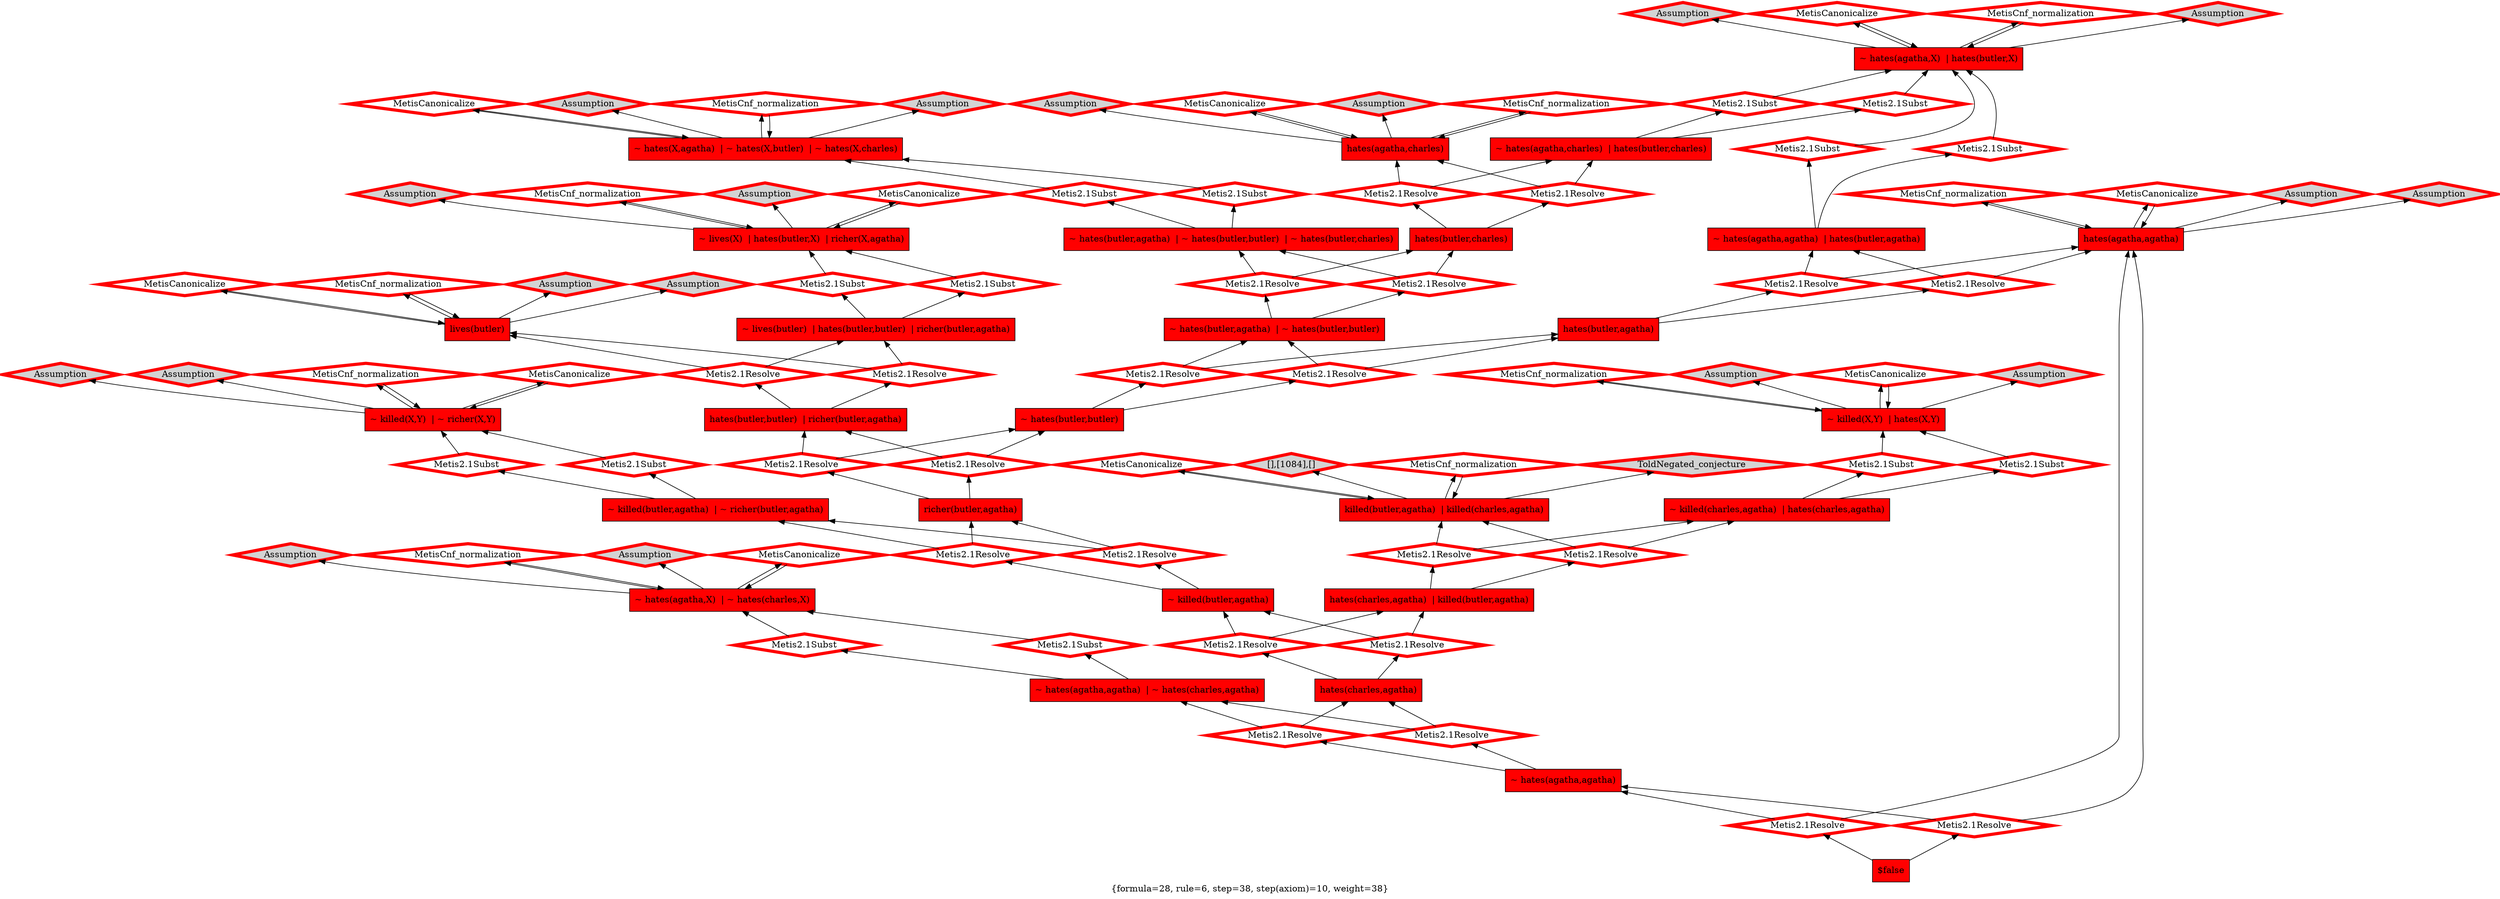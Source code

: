 digraph g 
{ rankdir=BT;
 labelloc=b label="{formula=28, rule=6, step=38, step(axiom)=10, weight=38}"  
 "x_1084" [ URL="http://inference-web.org/proofs/tptp/Solutions/PUZ/PUZ001-1/Metis---2.2/answer.owl#ns_prove_neither_charles_nor_butler_did_it_conclusion" color="black" shape="box" label="killed(butler,agatha)  | killed(charles,agatha)" fillcolor="red" style="filled"  ];
  "x_1222" [ URL="http://inference-web.org/proofs/tptp/Solutions/PUZ/PUZ001-1/Metis---2.2/answer.owl#ns_same_hates_conclusion" color="black" shape="box" label="~ hates(agatha,X)  | hates(butler,X)" fillcolor="red" style="filled"  ];
  "x_1139" [ color="black" shape="box" label="~ hates(X,agatha)  | ~ hates(X,butler)  | ~ hates(X,charles)" fillcolor="red" style="filled"  ];
  "x_1222" [ color="black" shape="box" label="~ hates(agatha,X)  | hates(butler,X)" fillcolor="red" style="filled"  ];
  "x_1139" [ URL="http://inference-web.org/proofs/tptp/Solutions/PUZ/PUZ001-1/Metis---2.2/answer.owl#ns_refute_0_16_conclusion" color="black" shape="box" label="~ hates(X,agatha)  | ~ hates(X,butler)  | ~ hates(X,charles)" fillcolor="red" style="filled"  ];
  "x_1086" [ color="black" shape="box" label="~ killed(X,Y)  | ~ richer(X,Y)" fillcolor="red" style="filled"  ];
  "x_1188" [ URL="http://inference-web.org/proofs/tptp/Solutions/PUZ/PUZ001-1/Metis---2.2/answer.owl#ns_different_hates_conclusion" color="black" shape="box" label="~ hates(agatha,X)  | ~ hates(charles,X)" fillcolor="red" style="filled"  ];
  "x_1230" [ URL="http://inference-web.org/proofs/tptp/Solutions/PUZ/PUZ001-1/Metis---2.2/answer.owl#ns_refute_0_27_conclusion" color="black" shape="box" label="$false" fillcolor="red" style="filled"  ];
  "x_1117" [ URL="http://inference-web.org/proofs/tptp/Solutions/PUZ/PUZ001-1/Metis---2.2/answer.owl#ns_refute_0_7_conclusion" color="black" shape="box" label="~ killed(butler,agatha)  | ~ richer(butler,agatha)" fillcolor="red" style="filled"  ];
  "x_1094" [ URL="http://inference-web.org/proofs/tptp/Solutions/PUZ/PUZ001-1/Metis---2.2/answer.owl#ns_refute_0_4_conclusion" color="black" shape="box" label="~ killed(charles,agatha)  | hates(charles,agatha)" fillcolor="red" style="filled"  ];
  "x_1139" [ color="black" shape="box" label="~ hates(X,agatha)  | ~ hates(X,butler)  | ~ hates(X,charles)" fillcolor="red" style="filled"  ];
  "x_1084" [ color="black" shape="box" label="killed(butler,agatha)  | killed(charles,agatha)" fillcolor="red" style="filled"  ];
  "x_1201" [ URL="http://inference-web.org/proofs/tptp/Solutions/PUZ/PUZ001-1/Metis---2.2/answer.owl#ns_agatha_hates_charles_conclusion" color="black" shape="box" label="hates(agatha,charles)" fillcolor="red" style="filled"  ];
  "x_1215" [ URL="http://inference-web.org/proofs/tptp/Solutions/PUZ/PUZ001-1/Metis---2.2/answer.owl#ns_refute_0_1_conclusion" color="black" shape="box" label="~ hates(agatha,agatha)  | ~ hates(charles,agatha)" fillcolor="red" style="filled"  ];
  "x_1179" [ color="black" shape="box" label="hates(charles,agatha)" fillcolor="red" style="filled"  ];
  "x_1098" [ URL="http://inference-web.org/proofs/tptp/Solutions/PUZ/PUZ001-1/Metis---2.2/answer.owl#ns_refute_0_24_conclusion" color="black" shape="box" label="~ killed(butler,agatha)" fillcolor="red" style="filled"  ];
  "x_1173" [ color="black" shape="box" label="~ hates(butler,agatha)  | ~ hates(butler,butler)" fillcolor="red" style="filled"  ];
  "x_1188" [ URL="http://inference-web.org/proofs/tptp/Solutions/PUZ/PUZ001-1/Metis---2.2/answer.owl#ns_refute_0_0_conclusion" color="black" shape="box" label="~ hates(agatha,X)  | ~ hates(charles,X)" fillcolor="red" style="filled"  ];
  "x_1140" [ URL="http://inference-web.org/proofs/tptp/Solutions/PUZ/PUZ001-1/Metis---2.2/answer.owl#ns_refute_0_9_conclusion" color="black" shape="box" label="~ lives(X)  | hates(butler,X)  | richer(X,agatha)" fillcolor="red" style="filled"  ];
  "x_1217" [ URL="http://inference-web.org/proofs/tptp/Solutions/PUZ/PUZ001-1/Metis---2.2/answer.owl#ns_refute_0_23_conclusion" color="black" shape="box" label="richer(butler,agatha)" fillcolor="red" style="filled"  ];
  "x_1103" [ color="black" shape="box" label="hates(charles,agatha)  | killed(butler,agatha)" fillcolor="red" style="filled"  ];
  "x_1179" [ URL="http://inference-web.org/proofs/tptp/Solutions/PUZ/PUZ001-1/Metis---2.2/answer.owl#ns_refute_0_25_conclusion" color="black" shape="box" label="hates(charles,agatha)" fillcolor="red" style="filled"  ];
  "x_1198" [ URL="http://inference-web.org/proofs/tptp/Solutions/PUZ/PUZ001-1/Metis---2.2/answer.owl#ns_refute_0_8_conclusion" color="black" shape="box" label="lives(butler)" fillcolor="red" style="filled"  ];
  "x_1178" [ color="black" shape="box" label="~ hates(agatha,agatha)" fillcolor="red" style="filled"  ];
  "x_1120" [ URL="http://inference-web.org/proofs/tptp/Solutions/PUZ/PUZ001-1/Metis---2.2/answer.owl#ns_refute_0_21_conclusion" color="black" shape="box" label="hates(butler,agatha)" fillcolor="red" style="filled"  ];
  "x_1084" [ color="black" shape="box" label="killed(butler,agatha)  | killed(charles,agatha)" fillcolor="red" style="filled"  ];
  "x_1086" [ URL="http://inference-web.org/proofs/tptp/Solutions/PUZ/PUZ001-1/Metis---2.2/answer.owl#ns_refute_0_6_conclusion" color="black" shape="box" label="~ killed(X,Y)  | ~ richer(X,Y)" fillcolor="red" style="filled"  ];
  "x_1140" [ URL="http://inference-web.org/proofs/tptp/Solutions/PUZ/PUZ001-1/Metis---2.2/answer.owl#ns_butler_hates_poor_conclusion" color="black" shape="box" label="~ lives(X)  | richer(X,agatha)  | hates(butler,X)" fillcolor="red" style="filled"  ];
  "x_1178" [ URL="http://inference-web.org/proofs/tptp/Solutions/PUZ/PUZ001-1/Metis---2.2/answer.owl#ns_refute_0_26_conclusion" color="black" shape="box" label="~ hates(agatha,agatha)" fillcolor="red" style="filled"  ];
  "x_1108" [ color="black" shape="box" label="~ killed(X,Y)  | hates(X,Y)" fillcolor="red" style="filled"  ];
  "x_1188" [ color="black" shape="box" label="~ hates(agatha,X)  | ~ hates(charles,X)" fillcolor="red" style="filled"  ];
  "x_1110" [ URL="http://inference-web.org/proofs/tptp/Solutions/PUZ/PUZ001-1/Metis---2.2/answer.owl#ns_refute_0_17_conclusion" color="black" shape="box" label="~ hates(butler,agatha)  | ~ hates(butler,butler)  | ~ hates(butler,charles)" fillcolor="red" style="filled"  ];
  "x_1189" [ color="black" shape="box" label="~ lives(butler)  | hates(butler,butler)  | richer(butler,agatha)" fillcolor="red" style="filled"  ];
  "x_1189" [ URL="http://inference-web.org/proofs/tptp/Solutions/PUZ/PUZ001-1/Metis---2.2/answer.owl#ns_refute_0_10_conclusion" color="black" shape="box" label="~ lives(butler)  | hates(butler,butler)  | richer(butler,agatha)" fillcolor="red" style="filled"  ];
  "x_1113" [ URL="http://inference-web.org/proofs/tptp/Solutions/PUZ/PUZ001-1/Metis---2.2/answer.owl#ns_refute_0_20_conclusion" color="black" shape="box" label="~ hates(agatha,agatha)  | hates(butler,agatha)" fillcolor="red" style="filled"  ];
  "x_1113" [ color="black" shape="box" label="~ hates(agatha,agatha)  | hates(butler,agatha)" fillcolor="red" style="filled"  ];
  "x_1198" [ color="black" shape="box" label="lives(butler)" fillcolor="red" style="filled"  ];
  "x_1117" [ color="black" shape="box" label="~ killed(butler,agatha)  | ~ richer(butler,agatha)" fillcolor="red" style="filled"  ];
  "x_1108" [ URL="http://inference-web.org/proofs/tptp/Solutions/PUZ/PUZ001-1/Metis---2.2/answer.owl#ns_killer_hates_victim_conclusion" color="black" shape="box" label="~ killed(X,Y)  | hates(X,Y)" fillcolor="red" style="filled"  ];
  "x_1108" [ URL="http://inference-web.org/proofs/tptp/Solutions/PUZ/PUZ001-1/Metis---2.2/answer.owl#ns_refute_0_3_conclusion" color="black" shape="box" label="~ killed(X,Y)  | hates(X,Y)" fillcolor="red" style="filled"  ];
  "x_1201" [ color="black" shape="box" label="hates(agatha,charles)" fillcolor="red" style="filled"  ];
  "x_1110" [ color="black" shape="box" label="~ hates(butler,agatha)  | ~ hates(butler,butler)  | ~ hates(butler,charles)" fillcolor="red" style="filled"  ];
  "x_1120" [ color="black" shape="box" label="hates(butler,agatha)" fillcolor="red" style="filled"  ];
  "x_1201" [ color="black" shape="box" label="hates(agatha,charles)" fillcolor="red" style="filled"  ];
  "x_1086" [ color="black" shape="box" label="~ killed(X,Y)  | ~ richer(X,Y)" fillcolor="red" style="filled"  ];
  "x_1222" [ URL="http://inference-web.org/proofs/tptp/Solutions/PUZ/PUZ001-1/Metis---2.2/answer.owl#ns_refute_0_13_conclusion" color="black" shape="box" label="~ hates(agatha,X)  | hates(butler,X)" fillcolor="red" style="filled"  ];
  "x_1173" [ URL="http://inference-web.org/proofs/tptp/Solutions/PUZ/PUZ001-1/Metis---2.2/answer.owl#ns_refute_0_18_conclusion" color="black" shape="box" label="~ hates(butler,agatha)  | ~ hates(butler,butler)" fillcolor="red" style="filled"  ];
  "x_1134" [ URL="http://inference-web.org/proofs/tptp/Solutions/PUZ/PUZ001-1/Metis---2.2/answer.owl#ns_refute_0_14_conclusion" color="black" shape="box" label="~ hates(agatha,charles)  | hates(butler,charles)" fillcolor="red" style="filled"  ];
  "x_1207" [ URL="http://inference-web.org/proofs/tptp/Solutions/PUZ/PUZ001-1/Metis---2.2/answer.owl#ns_refute_0_19_conclusion" color="black" shape="box" label="hates(agatha,agatha)" fillcolor="red" style="filled"  ];
  "x_1207" [ color="black" shape="box" label="hates(agatha,agatha)" fillcolor="red" style="filled"  ];
  "x_1130" [ URL="http://inference-web.org/proofs/tptp/Solutions/PUZ/PUZ001-1/Metis---2.2/answer.owl#ns_refute_0_11_conclusion" color="black" shape="box" label="hates(butler,butler)  | richer(butler,agatha)" fillcolor="red" style="filled"  ];
  "x_1235" [ color="black" shape="box" label="~ hates(butler,butler)" fillcolor="red" style="filled"  ];
  "x_1134" [ color="black" shape="box" label="~ hates(agatha,charles)  | hates(butler,charles)" fillcolor="red" style="filled"  ];
  "x_1198" [ URL="http://inference-web.org/proofs/tptp/Solutions/PUZ/PUZ001-1/Metis---2.2/answer.owl#ns_butler_conclusion" color="black" shape="box" label="lives(butler)" fillcolor="red" style="filled"  ];
  "x_1140" [ color="black" shape="box" label="~ lives(X)  | richer(X,agatha)  | hates(butler,X)" fillcolor="red" style="filled"  ];
  "x_1215" [ color="black" shape="box" label="~ hates(agatha,agatha)  | ~ hates(charles,agatha)" fillcolor="red" style="filled"  ];
  "x_1217" [ color="black" shape="box" label="richer(butler,agatha)" fillcolor="red" style="filled"  ];
  "x_1139" [ URL="http://inference-web.org/proofs/tptp/Solutions/PUZ/PUZ001-1/Metis---2.2/answer.owl#ns_no_one_hates_everyone_conclusion" color="black" shape="box" label="~ hates(X,agatha)  | ~ hates(X,butler)  | ~ hates(X,charles)" fillcolor="red" style="filled"  ];
  "x_1140" [ color="black" shape="box" label="~ lives(X)  | hates(butler,X)  | richer(X,agatha)" fillcolor="red" style="filled"  ];
  "x_1188" [ color="black" shape="box" label="~ hates(agatha,X)  | ~ hates(charles,X)" fillcolor="red" style="filled"  ];
  "x_1084" [ URL="http://inference-web.org/proofs/tptp/Solutions/PUZ/PUZ001-1/Metis---2.2/answer.owl#ns_refute_0_2_conclusion" color="black" shape="box" label="killed(butler,agatha)  | killed(charles,agatha)" fillcolor="red" style="filled"  ];
  "x_1207" [ color="black" shape="box" label="hates(agatha,agatha)" fillcolor="red" style="filled"  ];
  "x_1098" [ color="black" shape="box" label="~ killed(butler,agatha)" fillcolor="red" style="filled"  ];
  "x_1222" [ color="black" shape="box" label="~ hates(agatha,X)  | hates(butler,X)" fillcolor="red" style="filled"  ];
  "x_1207" [ URL="http://inference-web.org/proofs/tptp/Solutions/PUZ/PUZ001-1/Metis---2.2/answer.owl#ns_agatha_hates_agatha_conclusion" color="black" shape="box" label="hates(agatha,agatha)" fillcolor="red" style="filled"  ];
  "x_1201" [ URL="http://inference-web.org/proofs/tptp/Solutions/PUZ/PUZ001-1/Metis---2.2/answer.owl#ns_refute_0_12_conclusion" color="black" shape="box" label="hates(agatha,charles)" fillcolor="red" style="filled"  ];
  "x_1232" [ color="black" shape="box" label="hates(butler,charles)" fillcolor="red" style="filled"  ];
  "x_1103" [ URL="http://inference-web.org/proofs/tptp/Solutions/PUZ/PUZ001-1/Metis---2.2/answer.owl#ns_refute_0_5_conclusion" color="black" shape="box" label="hates(charles,agatha)  | killed(butler,agatha)" fillcolor="red" style="filled"  ];
  "x_1230" [ color="black" shape="box" label="$false" fillcolor="red" style="filled"  ];
  "x_1094" [ color="black" shape="box" label="~ killed(charles,agatha)  | hates(charles,agatha)" fillcolor="red" style="filled"  ];
  "x_1108" [ color="black" shape="box" label="~ killed(X,Y)  | hates(X,Y)" fillcolor="red" style="filled"  ];
  "x_1232" [ URL="http://inference-web.org/proofs/tptp/Solutions/PUZ/PUZ001-1/Metis---2.2/answer.owl#ns_refute_0_15_conclusion" color="black" shape="box" label="hates(butler,charles)" fillcolor="red" style="filled"  ];
  "x_1130" [ color="black" shape="box" label="hates(butler,butler)  | richer(butler,agatha)" fillcolor="red" style="filled"  ];
  "x_1235" [ URL="http://inference-web.org/proofs/tptp/Solutions/PUZ/PUZ001-1/Metis---2.2/answer.owl#ns_refute_0_22_conclusion" color="black" shape="box" label="~ hates(butler,butler)" fillcolor="red" style="filled"  ];
  "x_1198" [ color="black" shape="box" label="lives(butler)" fillcolor="red" style="filled"  ];
  "x_1086" [ URL="http://inference-web.org/proofs/tptp/Solutions/PUZ/PUZ001-1/Metis---2.2/answer.owl#ns_poorer_killer_conclusion" color="black" shape="box" label="~ killed(X,Y)  | ~ richer(X,Y)" fillcolor="red" style="filled"  ];
  "-18798af8:1242f141842:-73b5" [ URL="http://browser.inference-web.org/iwbrowser/BrowseNodeSet?url=http%3A%2F%2Finference-web.org%2Fproofs%2Ftptp%2FSolutions%2FPUZ%2FPUZ001-1%2FMetis---2.1%2Fanswer.owl%23ns_22" color="red" shape="diamond" label="Metis2.1Resolve" fillcolor="white" style="filled" penwidth="5"  ];
  "x_1235" -> "-18798af8:1242f141842:-73b5";
  "-18798af8:1242f141842:-73b5" -> "x_1120";
  "-18798af8:1242f141842:-73b5" -> "x_1173";
  "-18798af8:1242f141842:-7325" [ URL="http://browser.inference-web.org/iwbrowser/BrowseNodeSet?url=http%3A%2F%2Finference-web.org%2Fproofs%2Ftptp%2FSolutions%2FPUZ%2FPUZ001-1%2FMetis---2.2%2Fanswer.owl%23ns_refute_0_21" color="red" shape="diamond" label="Metis2.1Resolve" fillcolor="white" style="filled" penwidth="5"  ];
  "x_1120" -> "-18798af8:1242f141842:-7325";
  "-18798af8:1242f141842:-7325" -> "x_1113";
  "-18798af8:1242f141842:-7325" -> "x_1207";
  "-18798af8:1242f141842:-7329" [ URL="http://browser.inference-web.org/iwbrowser/BrowseNodeSet?url=http%3A%2F%2Finference-web.org%2Fproofs%2Ftptp%2FSolutions%2FPUZ%2FPUZ001-1%2FMetis---2.2%2Fanswer.owl%23ns_same_hates" color="red" shape="diamond" label="Assumption" fillcolor="lightgrey" style="filled" penwidth="5"  ];
  "x_1222" -> "-18798af8:1242f141842:-7329";
  "-18798af8:1242f141842:-7387" [ URL="http://browser.inference-web.org/iwbrowser/BrowseNodeSet?url=http%3A%2F%2Finference-web.org%2Fproofs%2Ftptp%2FSolutions%2FPUZ%2FPUZ001-1%2FMetis---2.1%2Fanswer.owl%23ns_19" color="red" shape="diamond" label="MetisCnf_normalization" fillcolor="white" style="filled" penwidth="5"  ];
  "x_1207" -> "-18798af8:1242f141842:-7387";
  "-18798af8:1242f141842:-7387" -> "x_1207";
  "-18798af8:1242f141842:-730f" [ URL="http://browser.inference-web.org/iwbrowser/BrowseNodeSet?url=http%3A%2F%2Finference-web.org%2Fproofs%2Ftptp%2FSolutions%2FPUZ%2FPUZ001-1%2FMetis---2.2%2Fanswer.owl%23ns_refute_0_4" color="red" shape="diamond" label="Metis2.1Subst" fillcolor="white" style="filled" penwidth="5"  ];
  "x_1094" -> "-18798af8:1242f141842:-730f";
  "-18798af8:1242f141842:-730f" -> "x_1108";
  "-18798af8:1242f141842:-73da" [ URL="http://browser.inference-web.org/iwbrowser/BrowseNodeSet?url=http%3A%2F%2Finference-web.org%2Fproofs%2Ftptp%2FSolutions%2FPUZ%2FPUZ001-1%2FMetis---2.1%2Fanswer.owl%23ns_1" color="red" shape="diamond" label="Metis2.1Subst" fillcolor="white" style="filled" penwidth="5"  ];
  "x_1215" -> "-18798af8:1242f141842:-73da";
  "-18798af8:1242f141842:-73da" -> "x_1188";
  "-18798af8:1242f141842:-731a" [ URL="http://browser.inference-web.org/iwbrowser/BrowseNodeSet?url=http%3A%2F%2Finference-web.org%2Fproofs%2Ftptp%2FSolutions%2FPUZ%2FPUZ001-1%2FMetis---2.2%2Fanswer.owl%23ns_refute_0_10" color="red" shape="diamond" label="Metis2.1Subst" fillcolor="white" style="filled" penwidth="5"  ];
  "x_1189" -> "-18798af8:1242f141842:-731a";
  "-18798af8:1242f141842:-731a" -> "x_1140";
  "-18798af8:1242f141842:-7373" [ URL="http://browser.inference-web.org/iwbrowser/BrowseNodeSet?url=http%3A%2F%2Finference-web.org%2Fproofs%2Ftptp%2FSolutions%2FPUZ%2FPUZ001-1%2FMetis---2.1%2Fanswer.owl%23ns_butler_hates_poor" color="red" shape="diamond" label="Assumption" fillcolor="lightgrey" style="filled" penwidth="5"  ];
  "x_1140" -> "-18798af8:1242f141842:-7373";
  "-18798af8:1242f141842:-7320" [ URL="http://browser.inference-web.org/iwbrowser/BrowseNodeSet?url=http%3A%2F%2Finference-web.org%2Fproofs%2Ftptp%2FSolutions%2FPUZ%2FPUZ001-1%2FMetis---2.2%2Fanswer.owl%23ns_refute_0_19" color="red" shape="diamond" label="MetisCanonicalize" fillcolor="white" style="filled" penwidth="5"  ];
  "x_1207" -> "-18798af8:1242f141842:-7320";
  "-18798af8:1242f141842:-7320" -> "x_1207";
  "-18798af8:1242f141842:-7380" [ URL="http://browser.inference-web.org/iwbrowser/BrowseNodeSet?url=http%3A%2F%2Finference-web.org%2Fproofs%2Ftptp%2FSolutions%2FPUZ%2FPUZ001-1%2FMetis---2.1%2Fanswer.owl%23ns_11" color="red" shape="diamond" label="Metis2.1Resolve" fillcolor="white" style="filled" penwidth="5"  ];
  "x_1130" -> "-18798af8:1242f141842:-7380";
  "-18798af8:1242f141842:-7380" -> "x_1189";
  "-18798af8:1242f141842:-7380" -> "x_1198";
  "-18798af8:1242f141842:-7383" [ URL="http://browser.inference-web.org/iwbrowser/BrowseNodeSet?url=http%3A%2F%2Finference-web.org%2Fproofs%2Ftptp%2FSolutions%2FPUZ%2FPUZ001-1%2FMetis---2.1%2Fanswer.owl%23ns_agatha_hates_agatha" color="red" shape="diamond" label="Assumption" fillcolor="lightgrey" style="filled" penwidth="5"  ];
  "x_1207" -> "-18798af8:1242f141842:-7383";
  "-18798af8:1242f141842:-7315" [ URL="http://browser.inference-web.org/iwbrowser/BrowseNodeSet?url=http%3A%2F%2Finference-web.org%2Fproofs%2Ftptp%2FSolutions%2FPUZ%2FPUZ001-1%2FMetis---2.2%2Fanswer.owl%23ns_refute_0_8" color="red" shape="diamond" label="MetisCanonicalize" fillcolor="white" style="filled" penwidth="5"  ];
  "x_1198" -> "-18798af8:1242f141842:-7315";
  "-18798af8:1242f141842:-7315" -> "x_1198";
  "-18798af8:1242f141842:-738b" [ URL="http://browser.inference-web.org/iwbrowser/BrowseNodeSet?url=http%3A%2F%2Finference-web.org%2Fproofs%2Ftptp%2FSolutions%2FPUZ%2FPUZ001-1%2FMetis---2.1%2Fanswer.owl%23ns_20" color="red" shape="diamond" label="Metis2.1Subst" fillcolor="white" style="filled" penwidth="5"  ];
  "x_1113" -> "-18798af8:1242f141842:-738b";
  "-18798af8:1242f141842:-738b" -> "x_1222";
  "-18798af8:1242f141842:-73ba" [ URL="http://browser.inference-web.org/iwbrowser/BrowseNodeSet?url=http%3A%2F%2Finference-web.org%2Fproofs%2Ftptp%2FSolutions%2FPUZ%2FPUZ001-1%2FMetis---2.1%2Fanswer.owl%23ns_23" color="red" shape="diamond" label="Metis2.1Resolve" fillcolor="white" style="filled" penwidth="5"  ];
  "x_1217" -> "-18798af8:1242f141842:-73ba";
  "-18798af8:1242f141842:-73ba" -> "x_1130";
  "-18798af8:1242f141842:-73ba" -> "x_1235";
  "-18798af8:1242f141842:-7330" [ URL="http://browser.inference-web.org/iwbrowser/BrowseNodeSet?url=http%3A%2F%2Finference-web.org%2Fproofs%2Ftptp%2FSolutions%2FPUZ%2FPUZ001-1%2FMetis---2.2%2Fanswer.owl%23ns_refute_0_15" color="red" shape="diamond" label="Metis2.1Resolve" fillcolor="white" style="filled" penwidth="5"  ];
  "x_1232" -> "-18798af8:1242f141842:-7330";
  "-18798af8:1242f141842:-7330" -> "x_1134";
  "-18798af8:1242f141842:-7330" -> "x_1201";
  "-18798af8:1242f141842:-7377" [ URL="http://browser.inference-web.org/iwbrowser/BrowseNodeSet?url=http%3A%2F%2Finference-web.org%2Fproofs%2Ftptp%2FSolutions%2FPUZ%2FPUZ001-1%2FMetis---2.1%2Fanswer.owl%23ns_9" color="red" shape="diamond" label="MetisCnf_normalization" fillcolor="white" style="filled" penwidth="5"  ];
  "x_1140" -> "-18798af8:1242f141842:-7377";
  "-18798af8:1242f141842:-7377" -> "x_1140";
  "-18798af8:1242f141842:-730a" [ URL="http://browser.inference-web.org/iwbrowser/BrowseNodeSet?url=http%3A%2F%2Finference-web.org%2Fproofs%2Ftptp%2FSolutions%2FPUZ%2FPUZ001-1%2FMetis---2.2%2Fanswer.owl%23ns_refute_0_2" color="red" shape="diamond" label="MetisCanonicalize" fillcolor="white" style="filled" penwidth="5"  ];
  "x_1084" -> "-18798af8:1242f141842:-730a";
  "-18798af8:1242f141842:-730a" -> "x_1084";
  "-18798af8:1242f141842:-733b" [ URL="http://browser.inference-web.org/iwbrowser/BrowseNodeSet?url=http%3A%2F%2Finference-web.org%2Fproofs%2Ftptp%2FSolutions%2FPUZ%2FPUZ001-1%2FMetis---2.2%2Fanswer.owl%23ns_refute_0_22" color="red" shape="diamond" label="Metis2.1Resolve" fillcolor="white" style="filled" penwidth="5"  ];
  "x_1235" -> "-18798af8:1242f141842:-733b";
  "-18798af8:1242f141842:-733b" -> "x_1120";
  "-18798af8:1242f141842:-733b" -> "x_1173";
  "-18798af8:1242f141842:-73ca" [ URL="http://browser.inference-web.org/iwbrowser/BrowseNodeSet?url=http%3A%2F%2Finference-web.org%2Fproofs%2Ftptp%2FSolutions%2FPUZ%2FPUZ001-1%2FMetis---2.1%2Fanswer.owl%23ns_24" color="red" shape="diamond" label="Metis2.1Resolve" fillcolor="white" style="filled" penwidth="5"  ];
  "x_1098" -> "-18798af8:1242f141842:-73ca";
  "-18798af8:1242f141842:-73ca" -> "x_1117";
  "-18798af8:1242f141842:-73ca" -> "x_1217";
  "-18798af8:1242f141842:-733f" [ URL="http://browser.inference-web.org/iwbrowser/BrowseNodeSet?url=http%3A%2F%2Finference-web.org%2Fproofs%2Ftptp%2FSolutions%2FPUZ%2FPUZ001-1%2FMetis---2.2%2Fanswer.owl%23ns_poorer_killer" color="red" shape="diamond" label="Assumption" fillcolor="lightgrey" style="filled" penwidth="5"  ];
  "x_1086" -> "-18798af8:1242f141842:-733f";
  "-18798af8:1242f141842:-737b" [ URL="http://browser.inference-web.org/iwbrowser/BrowseNodeSet?url=http%3A%2F%2Finference-web.org%2Fproofs%2Ftptp%2FSolutions%2FPUZ%2FPUZ001-1%2FMetis---2.1%2Fanswer.owl%23ns_10" color="red" shape="diamond" label="Metis2.1Subst" fillcolor="white" style="filled" penwidth="5"  ];
  "x_1189" -> "-18798af8:1242f141842:-737b";
  "-18798af8:1242f141842:-737b" -> "x_1140";
  "-18798af8:1242f141842:-7354" [ URL="http://browser.inference-web.org/iwbrowser/BrowseNodeSet?url=http%3A%2F%2Finference-web.org%2Fproofs%2Ftptp%2FSolutions%2FPUZ%2FPUZ001-1%2FMetis---2.2%2Fanswer.owl%23answer" color="red" shape="diamond" label="Metis2.1Resolve" fillcolor="white" style="filled" penwidth="5"  ];
  "x_1230" -> "-18798af8:1242f141842:-7354";
  "-18798af8:1242f141842:-7354" -> "x_1178";
  "-18798af8:1242f141842:-7354" -> "x_1207";
  "-18798af8:1242f141842:-734a" [ URL="http://browser.inference-web.org/iwbrowser/BrowseNodeSet?url=http%3A%2F%2Finference-web.org%2Fproofs%2Ftptp%2FSolutions%2FPUZ%2FPUZ001-1%2FMetis---2.2%2Fanswer.owl%23ns_different_hates" color="red" shape="diamond" label="Assumption" fillcolor="lightgrey" style="filled" penwidth="5"  ];
  "x_1188" -> "-18798af8:1242f141842:-734a";
  "-18798af8:1242f141842:-7360" [ URL="http://browser.inference-web.org/iwbrowser/BrowseNodeSet?url=http%3A%2F%2Finference-web.org%2Fproofs%2Ftptp%2FSolutions%2FPUZ%2FPUZ001-1%2FMetis---2.1%2Fanswer.owl%23ns_3" color="red" shape="diamond" label="MetisCnf_normalization" fillcolor="white" style="filled" penwidth="5"  ];
  "x_1108" -> "-18798af8:1242f141842:-7360";
  "-18798af8:1242f141842:-7360" -> "x_1108";
  "-18798af8:1242f141842:-73e4" [ URL="http://browser.inference-web.org/iwbrowser/BrowseNodeSet?url=http%3A%2F%2Finference-web.org%2Fproofs%2Ftptp%2FSolutions%2FPUZ%2FPUZ001-1%2FMetis---2.1%2Fanswer.owl%23answer" color="red" shape="diamond" label="Metis2.1Resolve" fillcolor="white" style="filled" penwidth="5"  ];
  "x_1230" -> "-18798af8:1242f141842:-73e4";
  "-18798af8:1242f141842:-73e4" -> "x_1178";
  "-18798af8:1242f141842:-73e4" -> "x_1207";
  "-18798af8:1242f141842:-73df" [ URL="http://browser.inference-web.org/iwbrowser/BrowseNodeSet?url=http%3A%2F%2Finference-web.org%2Fproofs%2Ftptp%2FSolutions%2FPUZ%2FPUZ001-1%2FMetis---2.1%2Fanswer.owl%23ns_26" color="red" shape="diamond" label="Metis2.1Resolve" fillcolor="white" style="filled" penwidth="5"  ];
  "x_1178" -> "-18798af8:1242f141842:-73df";
  "-18798af8:1242f141842:-73df" -> "x_1179";
  "-18798af8:1242f141842:-73df" -> "x_1215";
  "-18798af8:1242f141842:-7326" [ URL="http://browser.inference-web.org/iwbrowser/BrowseNodeSet?url=http%3A%2F%2Finference-web.org%2Fproofs%2Ftptp%2FSolutions%2FPUZ%2FPUZ001-1%2FMetis---2.2%2Fanswer.owl%23ns_agatha_hates_charles" color="red" shape="diamond" label="Assumption" fillcolor="lightgrey" style="filled" penwidth="5"  ];
  "x_1201" -> "-18798af8:1242f141842:-7326";
  "-18798af8:1242f141842:-732b" [ URL="http://browser.inference-web.org/iwbrowser/BrowseNodeSet?url=http%3A%2F%2Finference-web.org%2Fproofs%2Ftptp%2FSolutions%2FPUZ%2FPUZ001-1%2FMetis---2.2%2Fanswer.owl%23ns_refute_0_13" color="red" shape="diamond" label="MetisCanonicalize" fillcolor="white" style="filled" penwidth="5"  ];
  "x_1222" -> "-18798af8:1242f141842:-732b";
  "-18798af8:1242f141842:-732b" -> "x_1222";
  "-18798af8:1242f141842:-7316" [ URL="http://browser.inference-web.org/iwbrowser/BrowseNodeSet?url=http%3A%2F%2Finference-web.org%2Fproofs%2Ftptp%2FSolutions%2FPUZ%2FPUZ001-1%2FMetis---2.2%2Fanswer.owl%23ns_butler_hates_poor" color="red" shape="diamond" label="Assumption" fillcolor="lightgrey" style="filled" penwidth="5"  ];
  "x_1140" -> "-18798af8:1242f141842:-7316";
  "-18798af8:1242f141842:-730b" [ URL="http://browser.inference-web.org/iwbrowser/BrowseNodeSet?url=http%3A%2F%2Finference-web.org%2Fproofs%2Ftptp%2FSolutions%2FPUZ%2FPUZ001-1%2FMetis---2.2%2Fanswer.owl%23ns_killer_hates_victim" color="red" shape="diamond" label="Assumption" fillcolor="lightgrey" style="filled" penwidth="5"  ];
  "x_1108" -> "-18798af8:1242f141842:-730b";
  "-18798af8:1242f141842:-7364" [ URL="http://browser.inference-web.org/iwbrowser/BrowseNodeSet?url=http%3A%2F%2Finference-web.org%2Fproofs%2Ftptp%2FSolutions%2FPUZ%2FPUZ001-1%2FMetis---2.1%2Fanswer.owl%23ns_4" color="red" shape="diamond" label="Metis2.1Subst" fillcolor="white" style="filled" penwidth="5"  ];
  "x_1094" -> "-18798af8:1242f141842:-7364";
  "-18798af8:1242f141842:-7364" -> "x_1108";
  "-18798af8:1242f141842:-73cf" [ URL="http://browser.inference-web.org/iwbrowser/BrowseNodeSet?url=http%3A%2F%2Finference-web.org%2Fproofs%2Ftptp%2FSolutions%2FPUZ%2FPUZ001-1%2FMetis---2.1%2Fanswer.owl%23ns_25" color="red" shape="diamond" label="Metis2.1Resolve" fillcolor="white" style="filled" penwidth="5"  ];
  "x_1179" -> "-18798af8:1242f141842:-73cf";
  "-18798af8:1242f141842:-73cf" -> "x_1098";
  "-18798af8:1242f141842:-73cf" -> "x_1103";
  "-18798af8:1242f141842:-731e" [ URL="http://browser.inference-web.org/iwbrowser/BrowseNodeSet?url=http%3A%2F%2Finference-web.org%2Fproofs%2Ftptp%2FSolutions%2FPUZ%2FPUZ001-1%2FMetis---2.2%2Fanswer.owl%23ns_agatha_hates_agatha" color="red" shape="diamond" label="Assumption" fillcolor="lightgrey" style="filled" penwidth="5"  ];
  "x_1207" -> "-18798af8:1242f141842:-731e";
  "-18798af8:1242f141842:-733e" [ URL="http://browser.inference-web.org/iwbrowser/BrowseNodeSet?url=http%3A%2F%2Finference-web.org%2Fproofs%2Ftptp%2FSolutions%2FPUZ%2FPUZ001-1%2FMetis---2.2%2Fanswer.owl%23ns_refute_0_23" color="red" shape="diamond" label="Metis2.1Resolve" fillcolor="white" style="filled" penwidth="5"  ];
  "x_1217" -> "-18798af8:1242f141842:-733e";
  "-18798af8:1242f141842:-733e" -> "x_1130";
  "-18798af8:1242f141842:-733e" -> "x_1235";
  "-18798af8:1242f141842:-7333" [ URL="http://browser.inference-web.org/iwbrowser/BrowseNodeSet?url=http%3A%2F%2Finference-web.org%2Fproofs%2Ftptp%2FSolutions%2FPUZ%2FPUZ001-1%2FMetis---2.2%2Fanswer.owl%23ns_refute_0_16" color="red" shape="diamond" label="MetisCanonicalize" fillcolor="white" style="filled" penwidth="5"  ];
  "x_1139" -> "-18798af8:1242f141842:-7333";
  "-18798af8:1242f141842:-7333" -> "x_1139";
  "-18798af8:1242f141842:-73eb" [ URL="http://browser.inference-web.org/iwbrowser/BrowseNodeSet?url=http%3A%2F%2Finference-web.org%2Fproofs%2Ftptp%2FSolutions%2FPUZ%2FPUZ001-1%2FMetis---2.1%2Fanswer.owl%23ns_13" color="red" shape="diamond" label="MetisCnf_normalization" fillcolor="white" style="filled" penwidth="5"  ];
  "x_1222" -> "-18798af8:1242f141842:-73eb";
  "-18798af8:1242f141842:-73eb" -> "x_1222";
  "-18798af8:1242f141842:-7370" [ URL="http://browser.inference-web.org/iwbrowser/BrowseNodeSet?url=http%3A%2F%2Finference-web.org%2Fproofs%2Ftptp%2FSolutions%2FPUZ%2FPUZ001-1%2FMetis---2.1%2Fanswer.owl%23ns_8" color="red" shape="diamond" label="MetisCnf_normalization" fillcolor="white" style="filled" penwidth="5"  ];
  "x_1198" -> "-18798af8:1242f141842:-7370";
  "-18798af8:1242f141842:-7370" -> "x_1198";
  "-18798af8:1242f141842:-734e" [ URL="http://browser.inference-web.org/iwbrowser/BrowseNodeSet?url=http%3A%2F%2Finference-web.org%2Fproofs%2Ftptp%2FSolutions%2FPUZ%2FPUZ001-1%2FMetis---2.2%2Fanswer.owl%23ns_refute_0_1" color="red" shape="diamond" label="Metis2.1Subst" fillcolor="white" style="filled" penwidth="5"  ];
  "x_1215" -> "-18798af8:1242f141842:-734e";
  "-18798af8:1242f141842:-734e" -> "x_1188";
  "-18798af8:1242f141842:-7349" [ URL="http://browser.inference-web.org/iwbrowser/BrowseNodeSet?url=http%3A%2F%2Finference-web.org%2Fproofs%2Ftptp%2FSolutions%2FPUZ%2FPUZ001-1%2FMetis---2.2%2Fanswer.owl%23ns_refute_0_25" color="red" shape="diamond" label="Metis2.1Resolve" fillcolor="white" style="filled" penwidth="5"  ];
  "x_1179" -> "-18798af8:1242f141842:-7349";
  "-18798af8:1242f141842:-7349" -> "x_1098";
  "-18798af8:1242f141842:-7349" -> "x_1103";
  "-18798af8:1242f141842:-7343" [ URL="http://browser.inference-web.org/iwbrowser/BrowseNodeSet?url=http%3A%2F%2Finference-web.org%2Fproofs%2Ftptp%2FSolutions%2FPUZ%2FPUZ001-1%2FMetis---2.2%2Fanswer.owl%23ns_refute_0_7" color="red" shape="diamond" label="Metis2.1Subst" fillcolor="white" style="filled" penwidth="5"  ];
  "x_1117" -> "-18798af8:1242f141842:-7343";
  "-18798af8:1242f141842:-7343" -> "x_1086";
  "-18798af8:1242f141842:-730d" [ URL="http://browser.inference-web.org/iwbrowser/BrowseNodeSet?url=http%3A%2F%2Finference-web.org%2Fproofs%2Ftptp%2FSolutions%2FPUZ%2FPUZ001-1%2FMetis---2.2%2Fanswer.owl%23ns_refute_0_3" color="red" shape="diamond" label="MetisCanonicalize" fillcolor="white" style="filled" penwidth="5"  ];
  "x_1108" -> "-18798af8:1242f141842:-730d";
  "-18798af8:1242f141842:-730d" -> "x_1108";
  "-18798af8:1242f141842:-7355" [ URL="http://browser.inference-web.org/iwbrowser/BrowseNodeSet?url=http%3A%2F%2Finference-web.org%2Fproofs%2Ftptp%2FSolutions%2FPUZ%2FPUZ001-1%2FMetis---2.1%2Fanswer.owl%23ns_prove_neither_charles_nor_butler_did_it" color="red" shape="diamond" label="[],[1084],[]" fillcolor="lightgrey" style="filled" penwidth="5"  ];
  "x_1084" -> "-18798af8:1242f141842:-7355";
  "-18798af8:1242f141842:-7359" [ URL="http://browser.inference-web.org/iwbrowser/BrowseNodeSet?url=http%3A%2F%2Finference-web.org%2Fproofs%2Ftptp%2FSolutions%2FPUZ%2FPUZ001-1%2FMetis---2.1%2Fanswer.owl%23ns_2" color="red" shape="diamond" label="MetisCnf_normalization" fillcolor="white" style="filled" penwidth="5"  ];
  "x_1084" -> "-18798af8:1242f141842:-7359";
  "-18798af8:1242f141842:-7359" -> "x_1084";
  "-18798af8:1242f141842:-7322" [ URL="http://browser.inference-web.org/iwbrowser/BrowseNodeSet?url=http%3A%2F%2Finference-web.org%2Fproofs%2Ftptp%2FSolutions%2FPUZ%2FPUZ001-1%2FMetis---2.2%2Fanswer.owl%23ns_refute_0_20" color="red" shape="diamond" label="Metis2.1Subst" fillcolor="white" style="filled" penwidth="5"  ];
  "x_1113" -> "-18798af8:1242f141842:-7322";
  "-18798af8:1242f141842:-7322" -> "x_1222";
  "-18798af8:1242f141842:-7369" [ URL="http://browser.inference-web.org/iwbrowser/BrowseNodeSet?url=http%3A%2F%2Finference-web.org%2Fproofs%2Ftptp%2FSolutions%2FPUZ%2FPUZ001-1%2FMetis---2.1%2Fanswer.owl%23ns_5" color="red" shape="diamond" label="Metis2.1Resolve" fillcolor="white" style="filled" penwidth="5"  ];
  "x_1103" -> "-18798af8:1242f141842:-7369";
  "-18798af8:1242f141842:-7369" -> "x_1084";
  "-18798af8:1242f141842:-7369" -> "x_1094";
  "-18798af8:1242f141842:-73e7" [ URL="http://browser.inference-web.org/iwbrowser/BrowseNodeSet?url=http%3A%2F%2Finference-web.org%2Fproofs%2Ftptp%2FSolutions%2FPUZ%2FPUZ001-1%2FMetis---2.1%2Fanswer.owl%23ns_same_hates" color="red" shape="diamond" label="Assumption" fillcolor="lightgrey" style="filled" penwidth="5"  ];
  "x_1222" -> "-18798af8:1242f141842:-73e7";
  "-18798af8:1242f141842:-73a3" [ URL="http://browser.inference-web.org/iwbrowser/BrowseNodeSet?url=http%3A%2F%2Finference-web.org%2Fproofs%2Ftptp%2FSolutions%2FPUZ%2FPUZ001-1%2FMetis---2.1%2Fanswer.owl%23ns_no_one_hates_everyone" color="red" shape="diamond" label="Assumption" fillcolor="lightgrey" style="filled" penwidth="5"  ];
  "x_1139" -> "-18798af8:1242f141842:-73a3";
  "-18798af8:1242f141842:-7312" [ URL="http://browser.inference-web.org/iwbrowser/BrowseNodeSet?url=http%3A%2F%2Finference-web.org%2Fproofs%2Ftptp%2FSolutions%2FPUZ%2FPUZ001-1%2FMetis---2.2%2Fanswer.owl%23ns_refute_0_5" color="red" shape="diamond" label="Metis2.1Resolve" fillcolor="white" style="filled" penwidth="5"  ];
  "x_1103" -> "-18798af8:1242f141842:-7312";
  "-18798af8:1242f141842:-7312" -> "x_1084";
  "-18798af8:1242f141842:-7312" -> "x_1094";
  "-18798af8:1242f141842:-73a7" [ URL="http://browser.inference-web.org/iwbrowser/BrowseNodeSet?url=http%3A%2F%2Finference-web.org%2Fproofs%2Ftptp%2FSolutions%2FPUZ%2FPUZ001-1%2FMetis---2.1%2Fanswer.owl%23ns_16" color="red" shape="diamond" label="MetisCnf_normalization" fillcolor="white" style="filled" penwidth="5"  ];
  "x_1139" -> "-18798af8:1242f141842:-73a7";
  "-18798af8:1242f141842:-73a7" -> "x_1139";
  "-18798af8:1242f141842:-73ab" [ URL="http://browser.inference-web.org/iwbrowser/BrowseNodeSet?url=http%3A%2F%2Finference-web.org%2Fproofs%2Ftptp%2FSolutions%2FPUZ%2FPUZ001-1%2FMetis---2.1%2Fanswer.owl%23ns_17" color="red" shape="diamond" label="Metis2.1Subst" fillcolor="white" style="filled" penwidth="5"  ];
  "x_1110" -> "-18798af8:1242f141842:-73ab";
  "-18798af8:1242f141842:-73ab" -> "x_1139";
  "-18798af8:1242f141842:-73a0" [ URL="http://browser.inference-web.org/iwbrowser/BrowseNodeSet?url=http%3A%2F%2Finference-web.org%2Fproofs%2Ftptp%2FSolutions%2FPUZ%2FPUZ001-1%2FMetis---2.1%2Fanswer.owl%23ns_15" color="red" shape="diamond" label="Metis2.1Resolve" fillcolor="white" style="filled" penwidth="5"  ];
  "x_1232" -> "-18798af8:1242f141842:-73a0";
  "-18798af8:1242f141842:-73a0" -> "x_1134";
  "-18798af8:1242f141842:-73a0" -> "x_1201";
  "-18798af8:1242f141842:-73b0" [ URL="http://browser.inference-web.org/iwbrowser/BrowseNodeSet?url=http%3A%2F%2Finference-web.org%2Fproofs%2Ftptp%2FSolutions%2FPUZ%2FPUZ001-1%2FMetis---2.1%2Fanswer.owl%23ns_18" color="red" shape="diamond" label="Metis2.1Resolve" fillcolor="white" style="filled" penwidth="5"  ];
  "x_1173" -> "-18798af8:1242f141842:-73b0";
  "-18798af8:1242f141842:-73b0" -> "x_1110";
  "-18798af8:1242f141842:-73b0" -> "x_1232";
  "-18798af8:1242f141842:-7346" [ URL="http://browser.inference-web.org/iwbrowser/BrowseNodeSet?url=http%3A%2F%2Finference-web.org%2Fproofs%2Ftptp%2FSolutions%2FPUZ%2FPUZ001-1%2FMetis---2.2%2Fanswer.owl%23ns_refute_0_24" color="red" shape="diamond" label="Metis2.1Resolve" fillcolor="white" style="filled" penwidth="5"  ];
  "x_1098" -> "-18798af8:1242f141842:-7346";
  "-18798af8:1242f141842:-7346" -> "x_1117";
  "-18798af8:1242f141842:-7346" -> "x_1217";
  "-18798af8:1242f141842:-7313" [ URL="http://browser.inference-web.org/iwbrowser/BrowseNodeSet?url=http%3A%2F%2Finference-web.org%2Fproofs%2Ftptp%2FSolutions%2FPUZ%2FPUZ001-1%2FMetis---2.2%2Fanswer.owl%23ns_butler" color="red" shape="diamond" label="Assumption" fillcolor="lightgrey" style="filled" penwidth="5"  ];
  "x_1198" -> "-18798af8:1242f141842:-7313";
  "-18798af8:1242f141842:-7351" [ URL="http://browser.inference-web.org/iwbrowser/BrowseNodeSet?url=http%3A%2F%2Finference-web.org%2Fproofs%2Ftptp%2FSolutions%2FPUZ%2FPUZ001-1%2FMetis---2.2%2Fanswer.owl%23ns_refute_0_26" color="red" shape="diamond" label="Metis2.1Resolve" fillcolor="white" style="filled" penwidth="5"  ];
  "x_1178" -> "-18798af8:1242f141842:-7351";
  "-18798af8:1242f141842:-7351" -> "x_1179";
  "-18798af8:1242f141842:-7351" -> "x_1215";
  "-18798af8:1242f141842:-732d" [ URL="http://browser.inference-web.org/iwbrowser/BrowseNodeSet?url=http%3A%2F%2Finference-web.org%2Fproofs%2Ftptp%2FSolutions%2FPUZ%2FPUZ001-1%2FMetis---2.2%2Fanswer.owl%23ns_refute_0_14" color="red" shape="diamond" label="Metis2.1Subst" fillcolor="white" style="filled" penwidth="5"  ];
  "x_1134" -> "-18798af8:1242f141842:-732d";
  "-18798af8:1242f141842:-732d" -> "x_1222";
  "-18798af8:1242f141842:-7338" [ URL="http://browser.inference-web.org/iwbrowser/BrowseNodeSet?url=http%3A%2F%2Finference-web.org%2Fproofs%2Ftptp%2FSolutions%2FPUZ%2FPUZ001-1%2FMetis---2.2%2Fanswer.owl%23ns_refute_0_18" color="red" shape="diamond" label="Metis2.1Resolve" fillcolor="white" style="filled" penwidth="5"  ];
  "x_1173" -> "-18798af8:1242f141842:-7338";
  "-18798af8:1242f141842:-7338" -> "x_1110";
  "-18798af8:1242f141842:-7338" -> "x_1232";
  "-18798af8:1242f141842:-73d6" [ URL="http://browser.inference-web.org/iwbrowser/BrowseNodeSet?url=http%3A%2F%2Finference-web.org%2Fproofs%2Ftptp%2FSolutions%2FPUZ%2FPUZ001-1%2FMetis---2.1%2Fanswer.owl%23ns_0" color="red" shape="diamond" label="MetisCnf_normalization" fillcolor="white" style="filled" penwidth="5"  ];
  "x_1188" -> "-18798af8:1242f141842:-73d6";
  "-18798af8:1242f141842:-73d6" -> "x_1188";
  "-18798af8:1242f141842:-739b" [ URL="http://browser.inference-web.org/iwbrowser/BrowseNodeSet?url=http%3A%2F%2Finference-web.org%2Fproofs%2Ftptp%2FSolutions%2FPUZ%2FPUZ001-1%2FMetis---2.1%2Fanswer.owl%23ns_14" color="red" shape="diamond" label="Metis2.1Subst" fillcolor="white" style="filled" penwidth="5"  ];
  "x_1134" -> "-18798af8:1242f141842:-739b";
  "-18798af8:1242f141842:-739b" -> "x_1222";
  "-18798af8:1242f141842:-7328" [ URL="http://browser.inference-web.org/iwbrowser/BrowseNodeSet?url=http%3A%2F%2Finference-web.org%2Fproofs%2Ftptp%2FSolutions%2FPUZ%2FPUZ001-1%2FMetis---2.2%2Fanswer.owl%23ns_refute_0_12" color="red" shape="diamond" label="MetisCanonicalize" fillcolor="white" style="filled" penwidth="5"  ];
  "x_1201" -> "-18798af8:1242f141842:-7328";
  "-18798af8:1242f141842:-7328" -> "x_1201";
  "-18798af8:1242f141842:-73d2" [ URL="http://browser.inference-web.org/iwbrowser/BrowseNodeSet?url=http%3A%2F%2Finference-web.org%2Fproofs%2Ftptp%2FSolutions%2FPUZ%2FPUZ001-1%2FMetis---2.1%2Fanswer.owl%23ns_different_hates" color="red" shape="diamond" label="Assumption" fillcolor="lightgrey" style="filled" penwidth="5"  ];
  "x_1188" -> "-18798af8:1242f141842:-73d2";
  "-18798af8:1242f141842:-731d" [ URL="http://browser.inference-web.org/iwbrowser/BrowseNodeSet?url=http%3A%2F%2Finference-web.org%2Fproofs%2Ftptp%2FSolutions%2FPUZ%2FPUZ001-1%2FMetis---2.2%2Fanswer.owl%23ns_refute_0_11" color="red" shape="diamond" label="Metis2.1Resolve" fillcolor="white" style="filled" penwidth="5"  ];
  "x_1130" -> "-18798af8:1242f141842:-731d";
  "-18798af8:1242f141842:-731d" -> "x_1189";
  "-18798af8:1242f141842:-731d" -> "x_1198";
  "-18798af8:1242f141842:-7393" [ URL="http://browser.inference-web.org/iwbrowser/BrowseNodeSet?url=http%3A%2F%2Finference-web.org%2Fproofs%2Ftptp%2FSolutions%2FPUZ%2FPUZ001-1%2FMetis---2.1%2Fanswer.owl%23ns_agatha_hates_charles" color="red" shape="diamond" label="Assumption" fillcolor="lightgrey" style="filled" penwidth="5"  ];
  "x_1201" -> "-18798af8:1242f141842:-7393";
  "-18798af8:1242f141842:-73bd" [ URL="http://browser.inference-web.org/iwbrowser/BrowseNodeSet?url=http%3A%2F%2Finference-web.org%2Fproofs%2Ftptp%2FSolutions%2FPUZ%2FPUZ001-1%2FMetis---2.1%2Fanswer.owl%23ns_poorer_killer" color="red" shape="diamond" label="Assumption" fillcolor="lightgrey" style="filled" penwidth="5"  ];
  "x_1086" -> "-18798af8:1242f141842:-73bd";
  "-18798af8:1242f141842:-7308" [ URL="http://browser.inference-web.org/iwbrowser/BrowseNodeSet?url=http%3A%2F%2Finference-web.org%2Fproofs%2Ftptp%2FSolutions%2FPUZ%2FPUZ001-1%2FMetis---2.2%2Fanswer.owl%23ns_prove_neither_charles_nor_butler_did_it" color="red" shape="diamond" label="ToldNegated_conjecture" fillcolor="lightgrey" style="filled" penwidth="5"  ];
  "x_1084" -> "-18798af8:1242f141842:-7308";
  "-18798af8:1242f141842:-736c" [ URL="http://browser.inference-web.org/iwbrowser/BrowseNodeSet?url=http%3A%2F%2Finference-web.org%2Fproofs%2Ftptp%2FSolutions%2FPUZ%2FPUZ001-1%2FMetis---2.1%2Fanswer.owl%23ns_butler" color="red" shape="diamond" label="Assumption" fillcolor="lightgrey" style="filled" penwidth="5"  ];
  "x_1198" -> "-18798af8:1242f141842:-736c";
  "-18798af8:1242f141842:-7331" [ URL="http://browser.inference-web.org/iwbrowser/BrowseNodeSet?url=http%3A%2F%2Finference-web.org%2Fproofs%2Ftptp%2FSolutions%2FPUZ%2FPUZ001-1%2FMetis---2.2%2Fanswer.owl%23ns_no_one_hates_everyone" color="red" shape="diamond" label="Assumption" fillcolor="lightgrey" style="filled" penwidth="5"  ];
  "x_1139" -> "-18798af8:1242f141842:-7331";
  "-18798af8:1242f141842:-7390" [ URL="http://browser.inference-web.org/iwbrowser/BrowseNodeSet?url=http%3A%2F%2Finference-web.org%2Fproofs%2Ftptp%2FSolutions%2FPUZ%2FPUZ001-1%2FMetis---2.1%2Fanswer.owl%23ns_21" color="red" shape="diamond" label="Metis2.1Resolve" fillcolor="white" style="filled" penwidth="5"  ];
  "x_1120" -> "-18798af8:1242f141842:-7390";
  "-18798af8:1242f141842:-7390" -> "x_1113";
  "-18798af8:1242f141842:-7390" -> "x_1207";
  "-18798af8:1242f141842:-73c1" [ URL="http://browser.inference-web.org/iwbrowser/BrowseNodeSet?url=http%3A%2F%2Finference-web.org%2Fproofs%2Ftptp%2FSolutions%2FPUZ%2FPUZ001-1%2FMetis---2.1%2Fanswer.owl%23ns_6" color="red" shape="diamond" label="MetisCnf_normalization" fillcolor="white" style="filled" penwidth="5"  ];
  "x_1086" -> "-18798af8:1242f141842:-73c1";
  "-18798af8:1242f141842:-73c1" -> "x_1086";
  "-18798af8:1242f141842:-735c" [ URL="http://browser.inference-web.org/iwbrowser/BrowseNodeSet?url=http%3A%2F%2Finference-web.org%2Fproofs%2Ftptp%2FSolutions%2FPUZ%2FPUZ001-1%2FMetis---2.1%2Fanswer.owl%23ns_killer_hates_victim" color="red" shape="diamond" label="Assumption" fillcolor="lightgrey" style="filled" penwidth="5"  ];
  "x_1108" -> "-18798af8:1242f141842:-735c";
  "-18798af8:1242f141842:-7341" [ URL="http://browser.inference-web.org/iwbrowser/BrowseNodeSet?url=http%3A%2F%2Finference-web.org%2Fproofs%2Ftptp%2FSolutions%2FPUZ%2FPUZ001-1%2FMetis---2.2%2Fanswer.owl%23ns_refute_0_6" color="red" shape="diamond" label="MetisCanonicalize" fillcolor="white" style="filled" penwidth="5"  ];
  "x_1086" -> "-18798af8:1242f141842:-7341";
  "-18798af8:1242f141842:-7341" -> "x_1086";
  "-18798af8:1242f141842:-73c5" [ URL="http://browser.inference-web.org/iwbrowser/BrowseNodeSet?url=http%3A%2F%2Finference-web.org%2Fproofs%2Ftptp%2FSolutions%2FPUZ%2FPUZ001-1%2FMetis---2.1%2Fanswer.owl%23ns_7" color="red" shape="diamond" label="Metis2.1Subst" fillcolor="white" style="filled" penwidth="5"  ];
  "x_1117" -> "-18798af8:1242f141842:-73c5";
  "-18798af8:1242f141842:-73c5" -> "x_1086";
  "-18798af8:1242f141842:-7397" [ URL="http://browser.inference-web.org/iwbrowser/BrowseNodeSet?url=http%3A%2F%2Finference-web.org%2Fproofs%2Ftptp%2FSolutions%2FPUZ%2FPUZ001-1%2FMetis---2.1%2Fanswer.owl%23ns_12" color="red" shape="diamond" label="MetisCnf_normalization" fillcolor="white" style="filled" penwidth="5"  ];
  "x_1201" -> "-18798af8:1242f141842:-7397";
  "-18798af8:1242f141842:-7397" -> "x_1201";
  "-18798af8:1242f141842:-7335" [ URL="http://browser.inference-web.org/iwbrowser/BrowseNodeSet?url=http%3A%2F%2Finference-web.org%2Fproofs%2Ftptp%2FSolutions%2FPUZ%2FPUZ001-1%2FMetis---2.2%2Fanswer.owl%23ns_refute_0_17" color="red" shape="diamond" label="Metis2.1Subst" fillcolor="white" style="filled" penwidth="5"  ];
  "x_1110" -> "-18798af8:1242f141842:-7335";
  "-18798af8:1242f141842:-7335" -> "x_1139";
  "-18798af8:1242f141842:-7318" [ URL="http://browser.inference-web.org/iwbrowser/BrowseNodeSet?url=http%3A%2F%2Finference-web.org%2Fproofs%2Ftptp%2FSolutions%2FPUZ%2FPUZ001-1%2FMetis---2.2%2Fanswer.owl%23ns_refute_0_9" color="red" shape="diamond" label="MetisCanonicalize" fillcolor="white" style="filled" penwidth="5"  ];
  "x_1140" -> "-18798af8:1242f141842:-7318";
  "-18798af8:1242f141842:-7318" -> "x_1140";
  "-18798af8:1242f141842:-734c" [ URL="http://browser.inference-web.org/iwbrowser/BrowseNodeSet?url=http%3A%2F%2Finference-web.org%2Fproofs%2Ftptp%2FSolutions%2FPUZ%2FPUZ001-1%2FMetis---2.2%2Fanswer.owl%23ns_refute_0_0" color="red" shape="diamond" label="MetisCanonicalize" fillcolor="white" style="filled" penwidth="5"  ];
  "x_1188" -> "-18798af8:1242f141842:-734c";
  "-18798af8:1242f141842:-734c" -> "x_1188";
  }
